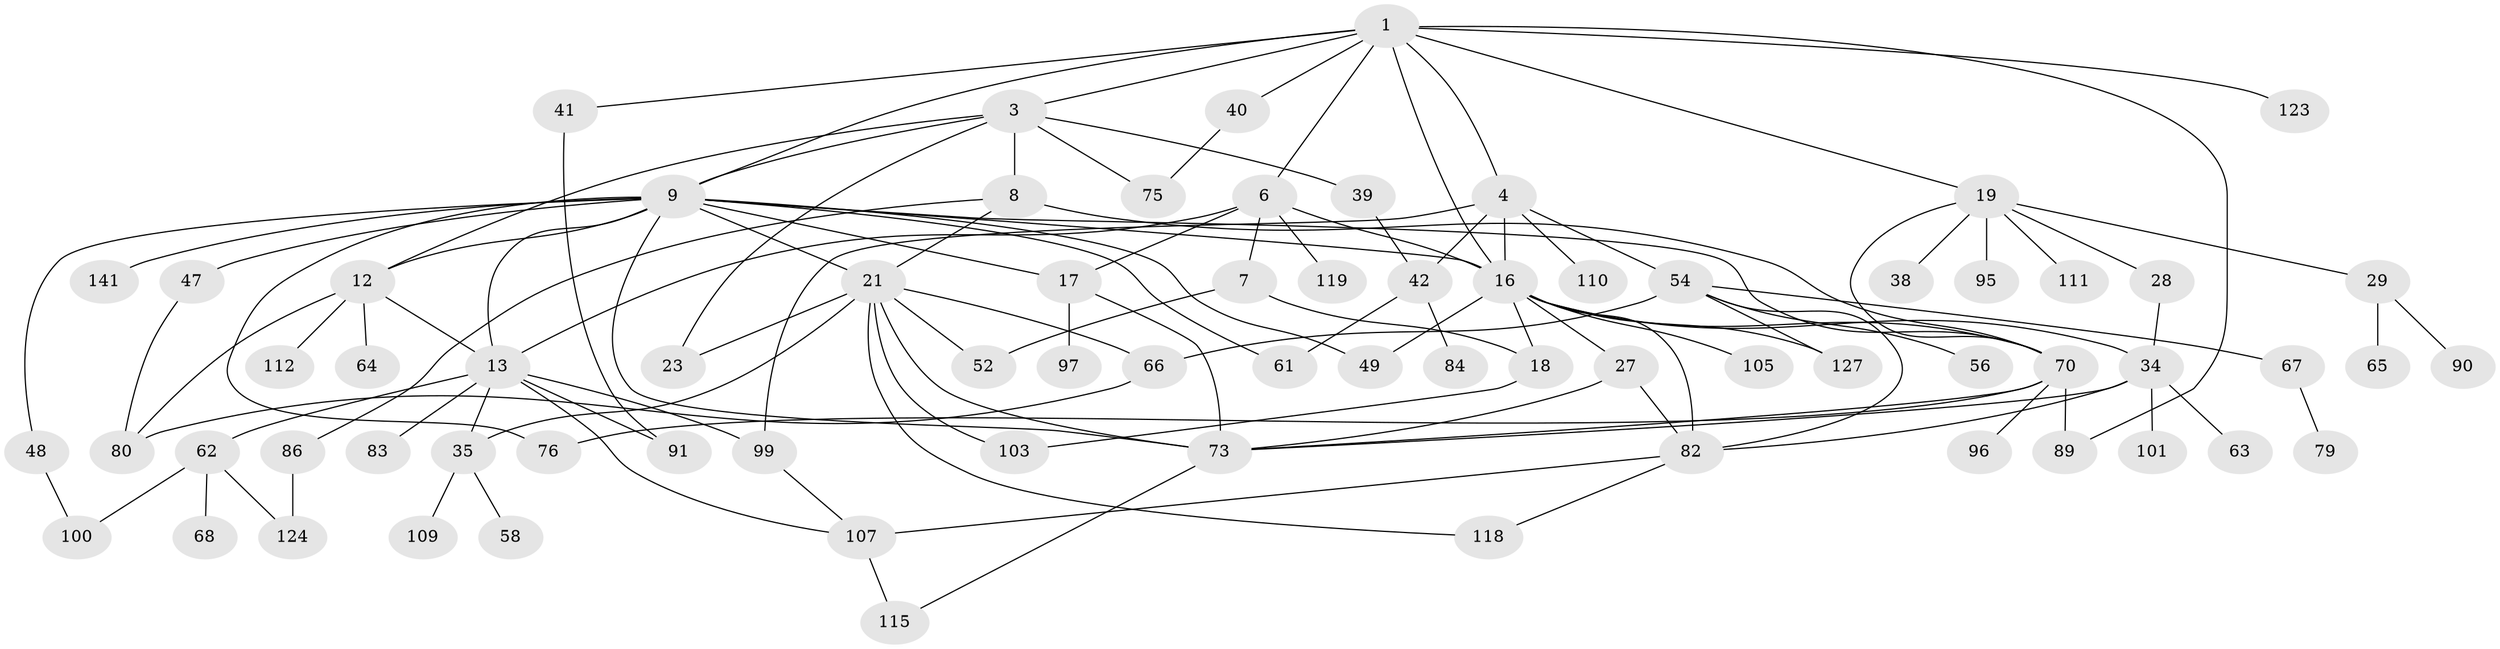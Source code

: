 // original degree distribution, {4: 0.12244897959183673, 8: 0.013605442176870748, 6: 0.05442176870748299, 5: 0.047619047619047616, 2: 0.3469387755102041, 3: 0.17006802721088435, 1: 0.23809523809523808, 7: 0.006802721088435374}
// Generated by graph-tools (version 1.1) at 2025/13/03/09/25 04:13:34]
// undirected, 73 vertices, 116 edges
graph export_dot {
graph [start="1"]
  node [color=gray90,style=filled];
  1 [super="+2"];
  3 [super="+51"];
  4 [super="+5+60+30+137"];
  6;
  7 [super="+45"];
  8 [super="+53"];
  9 [super="+25+11+10+106"];
  12 [super="+50"];
  13 [super="+36+15"];
  16 [super="+26+143+93"];
  17 [super="+146"];
  18 [super="+32"];
  19 [super="+22"];
  21 [super="+59+31"];
  23 [super="+125"];
  27 [super="+37"];
  28;
  29 [super="+140+33"];
  34 [super="+55+85"];
  35 [super="+43"];
  38 [super="+142"];
  39;
  40;
  41 [super="+94"];
  42 [super="+131+74"];
  47 [super="+71"];
  48 [super="+57"];
  49;
  52 [super="+98"];
  54 [super="+121+138"];
  56;
  58;
  61;
  62;
  63;
  64 [super="+113"];
  65 [super="+135+69"];
  66;
  67;
  68;
  70 [super="+72+126"];
  73 [super="+92"];
  75;
  76;
  79 [super="+134"];
  80 [super="+104"];
  82 [super="+114"];
  83;
  84;
  86;
  89;
  90;
  91 [super="+116"];
  95;
  96 [super="+147"];
  97;
  99;
  100;
  101;
  103;
  105;
  107 [super="+120+130"];
  109;
  110;
  111 [super="+145"];
  112;
  115;
  118;
  119;
  123;
  124;
  127;
  141;
  1 -- 3;
  1 -- 9;
  1 -- 16;
  1 -- 4;
  1 -- 6;
  1 -- 40;
  1 -- 41;
  1 -- 19;
  1 -- 89;
  1 -- 123;
  3 -- 8;
  3 -- 9;
  3 -- 12;
  3 -- 39;
  3 -- 75;
  3 -- 23;
  4 -- 54;
  4 -- 16;
  4 -- 42;
  4 -- 110;
  4 -- 99;
  6 -- 7;
  6 -- 16;
  6 -- 119;
  6 -- 17;
  6 -- 13;
  7 -- 18;
  7 -- 52;
  8 -- 21;
  8 -- 86;
  8 -- 70 [weight=2];
  9 -- 49;
  9 -- 76;
  9 -- 47 [weight=2];
  9 -- 17;
  9 -- 70;
  9 -- 73;
  9 -- 12;
  9 -- 141;
  9 -- 48;
  9 -- 16;
  9 -- 61;
  9 -- 21;
  9 -- 13;
  12 -- 13;
  12 -- 64;
  12 -- 112;
  12 -- 80;
  13 -- 99;
  13 -- 91 [weight=3];
  13 -- 62;
  13 -- 83;
  13 -- 35;
  13 -- 107;
  16 -- 18;
  16 -- 27;
  16 -- 34;
  16 -- 105;
  16 -- 127;
  16 -- 82;
  16 -- 49;
  16 -- 70;
  17 -- 97;
  17 -- 73;
  18 -- 103;
  19 -- 28;
  19 -- 29;
  19 -- 38;
  19 -- 111;
  19 -- 70;
  19 -- 95;
  21 -- 23;
  21 -- 66;
  21 -- 103;
  21 -- 73;
  21 -- 35;
  21 -- 52;
  21 -- 118;
  27 -- 73;
  27 -- 82;
  28 -- 34;
  29 -- 90;
  29 -- 65;
  34 -- 82 [weight=2];
  34 -- 101;
  34 -- 73;
  34 -- 63;
  35 -- 58;
  35 -- 109;
  39 -- 42;
  40 -- 75;
  41 -- 91;
  42 -- 84;
  42 -- 61;
  47 -- 80;
  48 -- 100;
  54 -- 56;
  54 -- 67;
  54 -- 82;
  54 -- 66;
  54 -- 127;
  62 -- 68;
  62 -- 124;
  62 -- 100;
  66 -- 80;
  67 -- 79;
  70 -- 76;
  70 -- 89;
  70 -- 73;
  70 -- 96;
  73 -- 115;
  82 -- 107;
  82 -- 118;
  86 -- 124;
  99 -- 107;
  107 -- 115;
}
